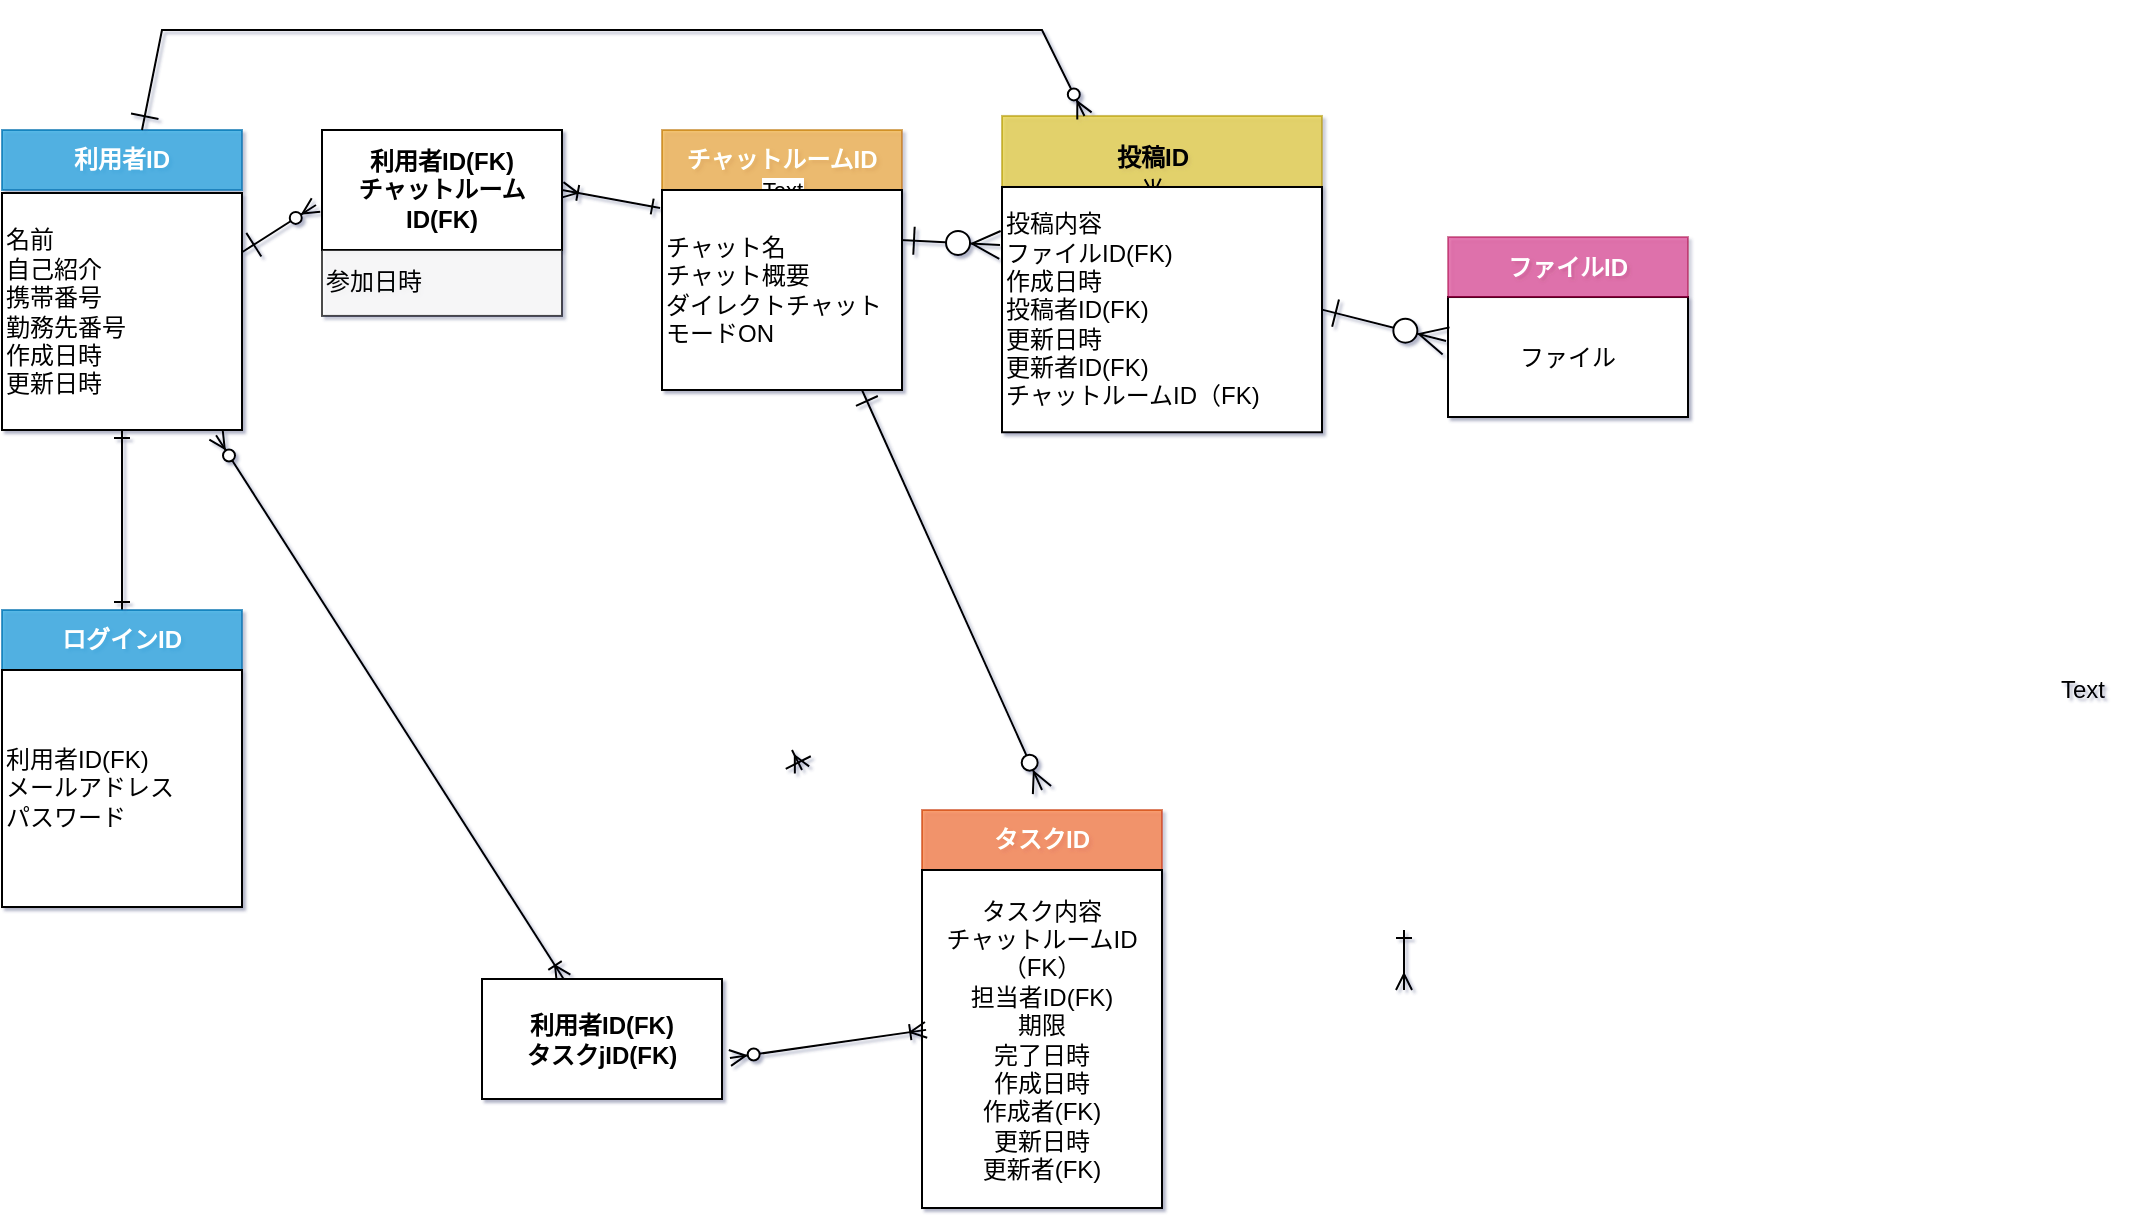 <mxfile version="13.1.3">
    <diagram id="6hGFLwfOUW9BJ-s0fimq" name="Page-1">
        <mxGraphModel dx="519" dy="2031" grid="1" gridSize="10" guides="1" tooltips="1" connect="0" arrows="1" fold="1" page="1" pageScale="1" pageWidth="827" pageHeight="1169" math="0" shadow="1">
            <root>
                <mxCell id="0"/>
                <mxCell id="1" parent="0"/>
                <mxCell id="2" value="&lt;b&gt;利用者ID&lt;/b&gt;" style="rounded=0;whiteSpace=wrap;html=1;fillColor=#1ba1e2;strokeColor=#006EAF;fontColor=#ffffff;opacity=70;" parent="1" vertex="1">
                    <mxGeometry x="40" y="50" width="120" height="30" as="geometry"/>
                </mxCell>
                <mxCell id="21" style="rounded=0;orthogonalLoop=1;jettySize=auto;html=1;entryX=-0.025;entryY=0.625;entryDx=0;entryDy=0;entryPerimeter=0;startArrow=ERone;startFill=0;endArrow=ERzeroToMany;endFill=1;strokeWidth=1;exitX=1;exitY=0.25;exitDx=0;exitDy=0;startSize=12;" parent="1" source="3" target="13" edge="1">
                    <mxGeometry relative="1" as="geometry">
                        <mxPoint x="170" y="100" as="sourcePoint"/>
                    </mxGeometry>
                </mxCell>
                <mxCell id="107" style="edgeStyle=none;rounded=0;orthogonalLoop=1;jettySize=auto;html=1;startArrow=ERone;startFill=0;endArrow=ERone;endFill=0;" edge="1" parent="1" source="3" target="105">
                    <mxGeometry relative="1" as="geometry"/>
                </mxCell>
                <mxCell id="3" value="名前&lt;br&gt;自己紹介&lt;br&gt;携帯番号&lt;br&gt;勤務先番号&lt;br&gt;作成日時&lt;br&gt;更新日時" style="rounded=0;whiteSpace=wrap;html=1;align=left;" parent="1" vertex="1">
                    <mxGeometry x="40" y="81.49" width="120" height="118.51" as="geometry"/>
                </mxCell>
                <mxCell id="12" style="edgeStyle=orthogonalEdgeStyle;rounded=0;orthogonalLoop=1;jettySize=auto;html=1;exitX=0.5;exitY=0;exitDx=0;exitDy=0;startArrow=ERone;startFill=0;endArrow=oval;endFill=0;strokeColor=#000000;strokeWidth=1;" parent="1" edge="1">
                    <mxGeometry relative="1" as="geometry">
                        <mxPoint x="100" y="240" as="targetPoint"/>
                        <mxPoint x="100" y="240" as="sourcePoint"/>
                    </mxGeometry>
                </mxCell>
                <mxCell id="11" style="edgeStyle=orthogonalEdgeStyle;rounded=0;orthogonalLoop=1;jettySize=auto;html=1;exitX=0.5;exitY=1;exitDx=0;exitDy=0;startArrow=ERone;startFill=0;endArrow=oval;endFill=0;strokeColor=#000000;strokeWidth=1;" parent="1" edge="1">
                    <mxGeometry relative="1" as="geometry">
                        <mxPoint x="100" y="270" as="sourcePoint"/>
                        <mxPoint x="100" y="270" as="targetPoint"/>
                    </mxGeometry>
                </mxCell>
                <mxCell id="26" style="edgeStyle=none;rounded=0;orthogonalLoop=1;jettySize=auto;html=1;exitX=1;exitY=0.5;exitDx=0;exitDy=0;entryX=-0.008;entryY=0.09;entryDx=0;entryDy=0;entryPerimeter=0;startArrow=ERoneToMany;startFill=0;endArrow=ERone;endFill=0;strokeWidth=1;" parent="1" source="13" target="23" edge="1">
                    <mxGeometry relative="1" as="geometry"/>
                </mxCell>
                <mxCell id="13" value="&lt;b&gt;利用者ID(FK)&lt;br&gt;チャットルームID(FK)&lt;br&gt;&lt;/b&gt;" style="rounded=0;whiteSpace=wrap;html=1;" parent="1" vertex="1">
                    <mxGeometry x="200" y="50" width="120" height="60" as="geometry"/>
                </mxCell>
                <mxCell id="22" value="&lt;b&gt;チャットルームID&lt;/b&gt;" style="rounded=0;whiteSpace=wrap;html=1;fillColor=#f0a30a;strokeColor=#BD7000;fontColor=#ffffff;opacity=60;" parent="1" vertex="1">
                    <mxGeometry x="370" y="50" width="120" height="30" as="geometry"/>
                </mxCell>
                <mxCell id="24" style="edgeStyle=none;shape=link;rounded=0;orthogonalLoop=1;jettySize=auto;html=1;exitX=0.5;exitY=0;exitDx=0;exitDy=0;startArrow=ERone;startFill=0;endArrow=ERzeroToMany;endFill=1;strokeColor=#000000;strokeWidth=1;" parent="1" source="23" target="22" edge="1">
                    <mxGeometry relative="1" as="geometry"/>
                </mxCell>
                <mxCell id="25" value="Text" style="edgeLabel;html=1;align=center;verticalAlign=middle;resizable=0;points=[];" parent="24" vertex="1" connectable="0">
                    <mxGeometry x="0.167" y="5" relative="1" as="geometry">
                        <mxPoint as="offset"/>
                    </mxGeometry>
                </mxCell>
                <mxCell id="29" style="edgeStyle=none;rounded=0;orthogonalLoop=1;jettySize=auto;html=1;exitX=1;exitY=0.25;exitDx=0;exitDy=0;startArrow=ERone;startFill=0;endArrow=ERzeroToMany;endFill=1;strokeWidth=1;endSize=12;startSize=12;" parent="1" edge="1">
                    <mxGeometry relative="1" as="geometry">
                        <mxPoint x="489" y="105" as="sourcePoint"/>
                        <mxPoint x="539" y="107.494" as="targetPoint"/>
                    </mxGeometry>
                </mxCell>
                <mxCell id="23" value="チャット名&lt;br&gt;&lt;div&gt;チャット概要&lt;/div&gt;&lt;div&gt;ダイレクトチャットモードON&lt;/div&gt;" style="rounded=0;whiteSpace=wrap;html=1;align=left;" parent="1" vertex="1">
                    <mxGeometry x="370" y="80" width="120" height="100" as="geometry"/>
                </mxCell>
                <mxCell id="27" value="ファイル" style="rounded=0;whiteSpace=wrap;html=1;" parent="1" vertex="1">
                    <mxGeometry x="763" y="133.51" width="120" height="60" as="geometry"/>
                </mxCell>
                <mxCell id="28" value="&lt;b&gt;ファイルID&lt;/b&gt;" style="rounded=0;whiteSpace=wrap;html=1;fillColor=#d80073;strokeColor=#A50040;fontColor=#ffffff;opacity=50;" parent="1" vertex="1">
                    <mxGeometry x="763" y="103.51" width="120" height="30" as="geometry"/>
                </mxCell>
                <mxCell id="85" style="edgeStyle=none;rounded=0;jumpSize=12;orthogonalLoop=1;jettySize=auto;html=1;exitX=0.5;exitY=1;exitDx=0;exitDy=0;startArrow=ERone;startFill=0;startSize=12;endArrow=ERmany;endFill=0;endSize=6;strokeColor=#000000;strokeWidth=1;" parent="1" edge="1">
                    <mxGeometry relative="1" as="geometry">
                        <mxPoint x="440" y="370" as="targetPoint"/>
                        <mxPoint x="435" y="360" as="sourcePoint"/>
                    </mxGeometry>
                </mxCell>
                <mxCell id="34" value="" style="rounded=0;whiteSpace=wrap;html=1;fillColor=#e3c800;strokeColor=#B09500;fontColor=#ffffff;opacity=60;" parent="1" vertex="1">
                    <mxGeometry x="540" y="42.97" width="160" height="157.03" as="geometry"/>
                </mxCell>
                <mxCell id="35" value="&lt;b&gt;投稿ID&lt;br&gt;&lt;/b&gt;" style="text;html=1;align=center;verticalAlign=middle;resizable=0;points=[];autosize=1;" parent="34" vertex="1">
                    <mxGeometry x="50" y="11.463" width="50" height="20" as="geometry"/>
                </mxCell>
                <mxCell id="37" style="edgeStyle=none;rounded=0;orthogonalLoop=1;jettySize=auto;html=1;exitX=0.5;exitY=1;exitDx=0;exitDy=0;startArrow=ERone;startFill=0;endArrow=ERzeroToMany;endFill=1;strokeColor=#000000;strokeWidth=1;" parent="34" source="34" target="35" edge="1">
                    <mxGeometry relative="1" as="geometry"/>
                </mxCell>
                <mxCell id="36" value="投稿内容&lt;br&gt;ファイルID(FK)&lt;br&gt;作成日時&lt;br&gt;投稿者ID(FK)&lt;br&gt;更新日時&lt;br&gt;更新者ID(FK)&lt;br&gt;チャットルームID（FK)&lt;br&gt;" style="rounded=0;whiteSpace=wrap;html=1;align=left;" parent="34" vertex="1">
                    <mxGeometry y="35.525" width="160" height="122.651" as="geometry"/>
                </mxCell>
                <mxCell id="38" style="rounded=0;orthogonalLoop=1;jettySize=auto;html=1;exitX=1;exitY=0.5;exitDx=0;exitDy=0;entryX=-0.008;entryY=0.366;entryDx=0;entryDy=0;entryPerimeter=0;startArrow=ERone;startFill=0;endArrow=ERzeroToMany;endFill=1;strokeWidth=1;endSize=12;startSize=12;" parent="1" source="36" target="27" edge="1">
                    <mxGeometry relative="1" as="geometry"/>
                </mxCell>
                <mxCell id="50" style="edgeStyle=none;rounded=0;orthogonalLoop=1;jettySize=auto;html=1;exitX=0.5;exitY=1;exitDx=0;exitDy=0;startArrow=ERone;startFill=0;endArrow=ERmany;endFill=0;strokeColor=#000000;strokeWidth=1;" parent="1" edge="1">
                    <mxGeometry relative="1" as="geometry">
                        <mxPoint x="590" y="460" as="targetPoint"/>
                        <mxPoint x="590" y="492" as="sourcePoint"/>
                    </mxGeometry>
                </mxCell>
                <mxCell id="51" value="&lt;span style=&quot;color: rgba(0 , 0 , 0 , 0) ; font-family: monospace ; font-size: 0px&quot;&gt;%3CmxGraphModel%3E%3Croot%3E%3CmxCell%20id%3D%220%22%2F%3E%3CmxCell%20id%3D%221%22%20parent%3D%220%22%2F%3E%3CmxCell%20id%3D%222%22%20value%3D%22%26lt%3Bb%26gt%3B%E6%8A%95%E7%A8%BF%E8%80%85ID%26lt%3Bbr%26gt%3B%E5%88%A9%E7%94%A8%E8%80%85ID%26lt%3Bbr%26gt%3B%26lt%3B%2Fb%26gt%3B%22%20style%3D%22rounded%3D0%3BwhiteSpace%3Dwrap%3Bhtml%3D1%3B%22%20vertex%3D%221%22%20parent%3D%221%22%3E%3CmxGeometry%20x%3D%22590%22%20y%3D%22210%22%20width%3D%22120%22%20height%3D%2230%22%20as%3D%22geometry%22%2F%3E%3C%2FmxCell%3E%3C%2Froot%3E%3C%2FmxGraphModel%3E&lt;/span&gt;" style="text;html=1;align=center;verticalAlign=middle;resizable=0;points=[];autosize=1;" parent="1" vertex="1">
                    <mxGeometry x="731" y="415" width="20" height="20" as="geometry"/>
                </mxCell>
                <mxCell id="54" value="&lt;span style=&quot;color: rgba(0 , 0 , 0 , 0) ; font-family: monospace ; font-size: 0px&quot;&gt;%3CmxGraphModel%3E%3Croot%3E%3CmxCell%20id%3D%220%22%2F%3E%3CmxCell%20id%3D%221%22%20parent%3D%220%22%2F%3E%3CmxCell%20id%3D%222%22%20value%3D%22%E5%90%8D%E5%89%8D%22%20style%3D%22rounded%3D0%3BwhiteSpace%3Dwrap%3Bhtml%3D1%3Balign%3Dleft%3B%22%20vertex%3D%221%22%20parent%3D%221%22%3E%3CmxGeometry%20x%3D%22590%22%20y%3D%22240%22%20width%3D%22120%22%20height%3D%2230%22%20as%3D%22geometry%22%2F%3E%3C%2FmxCell%3E%3C%2Froot%3E%3C%2FmxGraphModel%3E&lt;/span&gt;&lt;span style=&quot;color: rgba(0 , 0 , 0 , 0) ; font-family: monospace ; font-size: 0px&quot;&gt;%3CmxGraphModel%3E%3Croot%3E%3CmxCell%20id%3D%220%22%2F%3E%3CmxCell%20id%3D%221%22%20parent%3D%220%22%2F%3E%3CmxCell%20id%3D%222%22%20value%3D%22%E5%90%8D%E5%89%8D%22%20style%3D%22rounded%3D0%3BwhiteSpace%3Dwrap%3Bhtml%3D1%3Balign%3Dleft%3B%22%20vertex%3D%221%22%20parent%3D%221%22%3E%3CmxGeometry%20x%3D%22590%22%20y%3D%22240%22%20width%3D%22120%22%20height%3D%2230%22%20as%3D%22geometry%22%2F%3E%3C%2FmxCell%3E%3C%2Froot%3E%3C%2FmxGraphModel%3E&lt;/span&gt;" style="text;html=1;align=center;verticalAlign=middle;resizable=0;points=[];autosize=1;" parent="1" vertex="1">
                    <mxGeometry x="743" y="504" width="20" height="20" as="geometry"/>
                </mxCell>
                <mxCell id="61" style="edgeStyle=none;rounded=0;orthogonalLoop=1;jettySize=auto;html=1;exitX=0.5;exitY=1;exitDx=0;exitDy=0;entryX=0.5;entryY=1;entryDx=0;entryDy=0;startArrow=ERone;startFill=0;endArrow=ERmany;endFill=0;strokeColor=#000000;strokeWidth=1;" parent="1" edge="1">
                    <mxGeometry relative="1" as="geometry">
                        <mxPoint x="741" y="450" as="sourcePoint"/>
                        <mxPoint x="741" y="480" as="targetPoint"/>
                    </mxGeometry>
                </mxCell>
                <mxCell id="64" value="タスクID" style="rounded=0;whiteSpace=wrap;html=1;fontStyle=1;fillColor=#fa6800;strokeColor=#C73500;fontColor=#ffffff;opacity=60;" parent="1" vertex="1">
                    <mxGeometry x="500" y="390" width="120" height="30" as="geometry"/>
                </mxCell>
                <mxCell id="67" style="edgeStyle=none;rounded=0;orthogonalLoop=1;jettySize=auto;html=1;startArrow=ERoneToMany;startFill=0;endArrow=ERzeroToMany;endFill=1;strokeWidth=1;entryX=0.892;entryY=1.022;entryDx=0;entryDy=0;entryPerimeter=0;" parent="1" source="100" edge="1" target="3">
                    <mxGeometry relative="1" as="geometry">
                        <mxPoint x="440" y="480" as="targetPoint"/>
                        <mxPoint x="480" y="520" as="sourcePoint"/>
                        <Array as="points"/>
                    </mxGeometry>
                </mxCell>
                <mxCell id="66" value="タスク内容&lt;br&gt;チャットルームID（FK）&lt;br&gt;担当者ID(FK)&lt;br&gt;期限&lt;br&gt;完了日時&lt;br&gt;作成日時&lt;br&gt;作成者(FK)&lt;br&gt;更新日時&lt;br&gt;更新者(FK)" style="rounded=0;whiteSpace=wrap;html=1;" parent="1" vertex="1">
                    <mxGeometry x="500" y="420" width="120" height="169" as="geometry"/>
                </mxCell>
                <mxCell id="69" style="edgeStyle=none;rounded=0;orthogonalLoop=1;jettySize=auto;html=1;startArrow=ERone;startFill=0;endArrow=ERzeroToMany;endFill=1;strokeWidth=1;endSize=8;startSize=10;" parent="1" source="23" edge="1">
                    <mxGeometry relative="1" as="geometry">
                        <mxPoint x="560" y="380" as="targetPoint"/>
                        <Array as="points">
                            <mxPoint x="470" y="180"/>
                            <mxPoint x="560" y="380"/>
                        </Array>
                    </mxGeometry>
                </mxCell>
                <mxCell id="86" style="rounded=0;orthogonalLoop=1;jettySize=auto;html=1;startArrow=ERone;startFill=0;endArrow=ERzeroToMany;endFill=1;strokeWidth=1;startSize=12;" parent="1" target="34" edge="1">
                    <mxGeometry relative="1" as="geometry">
                        <mxPoint x="110" y="50" as="sourcePoint"/>
                        <mxPoint x="640" y="20" as="targetPoint"/>
                        <Array as="points">
                            <mxPoint x="120"/>
                            <mxPoint x="560"/>
                        </Array>
                    </mxGeometry>
                </mxCell>
                <mxCell id="89" value="参加日時" style="rounded=0;whiteSpace=wrap;html=1;opacity=70;align=left;" parent="1" vertex="1">
                    <mxGeometry x="200" y="110.0" width="120" height="32.97" as="geometry"/>
                </mxCell>
                <mxCell id="99" value="Text" style="text;html=1;align=center;verticalAlign=middle;resizable=0;points=[];autosize=1;" vertex="1" parent="1">
                    <mxGeometry x="1060" y="320" width="40" height="20" as="geometry"/>
                </mxCell>
                <mxCell id="100" value="&lt;b&gt;利用者ID(FK)&lt;br&gt;タスクjID(FK)&lt;br&gt;&lt;/b&gt;" style="rounded=0;whiteSpace=wrap;html=1;" vertex="1" parent="1">
                    <mxGeometry x="280" y="474.5" width="120" height="60" as="geometry"/>
                </mxCell>
                <mxCell id="101" style="edgeStyle=none;rounded=0;orthogonalLoop=1;jettySize=auto;html=1;startArrow=ERoneToMany;startFill=0;endArrow=ERzeroToMany;endFill=1;strokeWidth=1;exitX=0.017;exitY=0.473;exitDx=0;exitDy=0;exitPerimeter=0;entryX=1.033;entryY=0.658;entryDx=0;entryDy=0;entryPerimeter=0;" edge="1" parent="1" source="66" target="100">
                    <mxGeometry relative="1" as="geometry">
                        <mxPoint x="410" y="520" as="targetPoint"/>
                        <mxPoint x="460" y="520" as="sourcePoint"/>
                        <Array as="points"/>
                    </mxGeometry>
                </mxCell>
                <mxCell id="108" value="" style="edgeStyle=none;rounded=0;orthogonalLoop=1;jettySize=auto;html=1;startArrow=oval;startFill=0;endArrow=ERone;endFill=0;" edge="1" parent="1" source="105" target="106">
                    <mxGeometry relative="1" as="geometry"/>
                </mxCell>
                <mxCell id="105" value="&lt;b&gt;ログインID&lt;/b&gt;" style="rounded=0;whiteSpace=wrap;html=1;fillColor=#1ba1e2;strokeColor=#006EAF;fontColor=#ffffff;opacity=70;" vertex="1" parent="1">
                    <mxGeometry x="40" y="290" width="120" height="30" as="geometry"/>
                </mxCell>
                <mxCell id="106" value="利用者ID(FK)&lt;br&gt;メールアドレス&lt;br&gt;パスワード" style="rounded=0;whiteSpace=wrap;html=1;align=left;" vertex="1" parent="1">
                    <mxGeometry x="40" y="320" width="120" height="118.51" as="geometry"/>
                </mxCell>
            </root>
        </mxGraphModel>
    </diagram>
</mxfile>